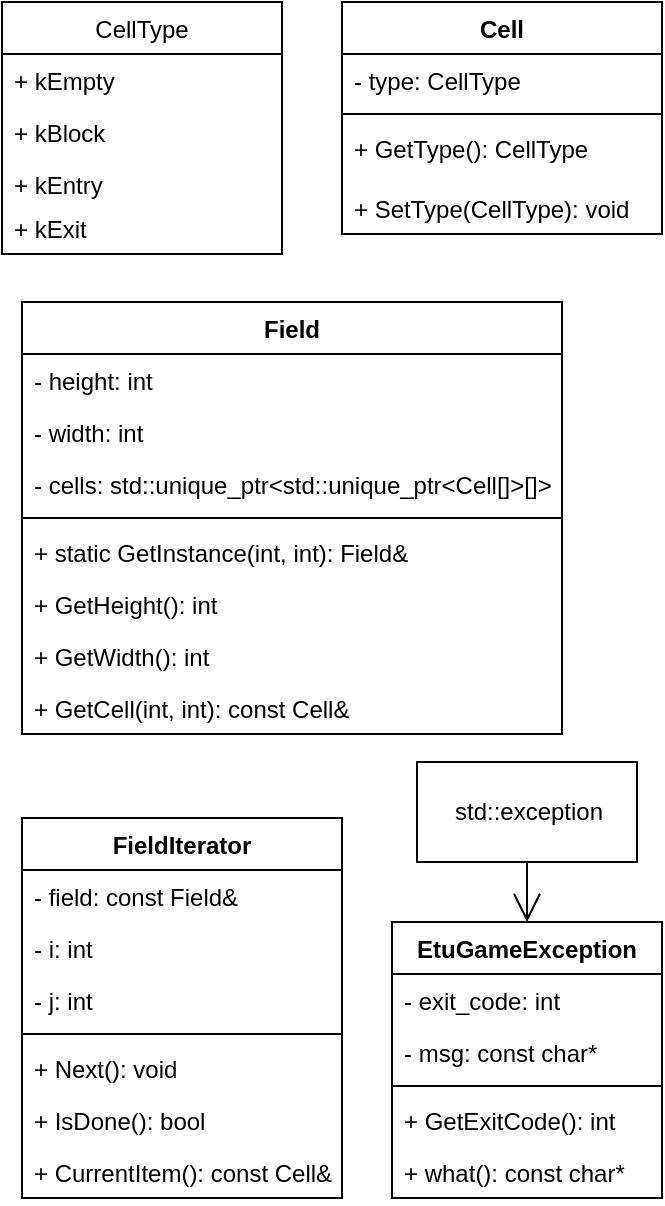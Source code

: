 <mxfile version="13.6.10" type="device"><diagram id="mq5KBS0ESs-r4BjE_1qS" name="Page-1"><mxGraphModel dx="458" dy="739" grid="1" gridSize="10" guides="1" tooltips="1" connect="1" arrows="1" fold="1" page="1" pageScale="1" pageWidth="850" pageHeight="1100" math="0" shadow="0"><root><mxCell id="0"/><mxCell id="1" parent="0"/><mxCell id="cWCESIkZc-lMc2K9zcdu-36" value="std::exception" style="html=1;glass=0;strokeColor=#000000;" vertex="1" parent="1"><mxGeometry x="207.5" y="380" width="110" height="50" as="geometry"/></mxCell><mxCell id="cWCESIkZc-lMc2K9zcdu-48" value="" style="endArrow=open;endFill=1;endSize=12;html=1;" edge="1" parent="1" source="cWCESIkZc-lMc2K9zcdu-36" target="cWCESIkZc-lMc2K9zcdu-37"><mxGeometry width="160" relative="1" as="geometry"><mxPoint x="330" y="670" as="sourcePoint"/><mxPoint x="490" y="670" as="targetPoint"/></mxGeometry></mxCell><mxCell id="cWCESIkZc-lMc2K9zcdu-12" value="CellType" style="swimlane;fontStyle=0;childLayout=stackLayout;horizontal=1;startSize=26;fillColor=none;horizontalStack=0;resizeParent=1;resizeParentMax=0;resizeLast=0;collapsible=1;marginBottom=0;glass=0;strokeColor=#000000;" vertex="1" parent="1"><mxGeometry width="140" height="126" as="geometry"/></mxCell><mxCell id="cWCESIkZc-lMc2K9zcdu-13" value="+ kEmpty" style="text;strokeColor=none;fillColor=none;align=left;verticalAlign=top;spacingLeft=4;spacingRight=4;overflow=hidden;rotatable=0;points=[[0,0.5],[1,0.5]];portConstraint=eastwest;" vertex="1" parent="cWCESIkZc-lMc2K9zcdu-12"><mxGeometry y="26" width="140" height="26" as="geometry"/></mxCell><mxCell id="cWCESIkZc-lMc2K9zcdu-14" value="+ kBlock" style="text;strokeColor=none;fillColor=none;align=left;verticalAlign=top;spacingLeft=4;spacingRight=4;overflow=hidden;rotatable=0;points=[[0,0.5],[1,0.5]];portConstraint=eastwest;" vertex="1" parent="cWCESIkZc-lMc2K9zcdu-12"><mxGeometry y="52" width="140" height="26" as="geometry"/></mxCell><mxCell id="cWCESIkZc-lMc2K9zcdu-15" value="+ kEntry" style="text;strokeColor=none;fillColor=none;align=left;verticalAlign=top;spacingLeft=4;spacingRight=4;overflow=hidden;rotatable=0;points=[[0,0.5],[1,0.5]];portConstraint=eastwest;" vertex="1" parent="cWCESIkZc-lMc2K9zcdu-12"><mxGeometry y="78" width="140" height="22" as="geometry"/></mxCell><mxCell id="cWCESIkZc-lMc2K9zcdu-16" value="+ kExit" style="text;strokeColor=none;fillColor=none;align=left;verticalAlign=top;spacingLeft=4;spacingRight=4;overflow=hidden;rotatable=0;points=[[0,0.5],[1,0.5]];portConstraint=eastwest;glass=0;" vertex="1" parent="cWCESIkZc-lMc2K9zcdu-12"><mxGeometry y="100" width="140" height="26" as="geometry"/></mxCell><mxCell id="cWCESIkZc-lMc2K9zcdu-1" value="Cell" style="swimlane;fontStyle=1;align=center;verticalAlign=top;childLayout=stackLayout;horizontal=1;startSize=26;horizontalStack=0;resizeParent=1;resizeParentMax=0;resizeLast=0;collapsible=1;marginBottom=0;" vertex="1" parent="1"><mxGeometry x="170" width="160" height="116" as="geometry"/></mxCell><mxCell id="cWCESIkZc-lMc2K9zcdu-2" value="- type: CellType" style="text;strokeColor=none;fillColor=none;align=left;verticalAlign=top;spacingLeft=4;spacingRight=4;overflow=hidden;rotatable=0;points=[[0,0.5],[1,0.5]];portConstraint=eastwest;" vertex="1" parent="cWCESIkZc-lMc2K9zcdu-1"><mxGeometry y="26" width="160" height="26" as="geometry"/></mxCell><mxCell id="cWCESIkZc-lMc2K9zcdu-3" value="" style="line;strokeWidth=1;fillColor=none;align=left;verticalAlign=middle;spacingTop=-1;spacingLeft=3;spacingRight=3;rotatable=0;labelPosition=right;points=[];portConstraint=eastwest;" vertex="1" parent="cWCESIkZc-lMc2K9zcdu-1"><mxGeometry y="52" width="160" height="8" as="geometry"/></mxCell><mxCell id="cWCESIkZc-lMc2K9zcdu-4" value="+ GetType(): CellType" style="text;strokeColor=none;fillColor=none;align=left;verticalAlign=top;spacingLeft=4;spacingRight=4;overflow=hidden;rotatable=0;points=[[0,0.5],[1,0.5]];portConstraint=eastwest;" vertex="1" parent="cWCESIkZc-lMc2K9zcdu-1"><mxGeometry y="60" width="160" height="30" as="geometry"/></mxCell><mxCell id="cWCESIkZc-lMc2K9zcdu-17" value="+ SetType(CellType): void" style="text;strokeColor=none;fillColor=none;align=left;verticalAlign=top;spacingLeft=4;spacingRight=4;overflow=hidden;rotatable=0;points=[[0,0.5],[1,0.5]];portConstraint=eastwest;glass=0;" vertex="1" parent="cWCESIkZc-lMc2K9zcdu-1"><mxGeometry y="90" width="160" height="26" as="geometry"/></mxCell><mxCell id="cWCESIkZc-lMc2K9zcdu-18" value="Field" style="swimlane;fontStyle=1;align=center;verticalAlign=top;childLayout=stackLayout;horizontal=1;startSize=26;horizontalStack=0;resizeParent=1;resizeParentMax=0;resizeLast=0;collapsible=1;marginBottom=0;glass=0;strokeColor=#000000;" vertex="1" parent="1"><mxGeometry x="10" y="150" width="270" height="216" as="geometry"/></mxCell><mxCell id="cWCESIkZc-lMc2K9zcdu-19" value="- height: int" style="text;strokeColor=none;fillColor=none;align=left;verticalAlign=top;spacingLeft=4;spacingRight=4;overflow=hidden;rotatable=0;points=[[0,0.5],[1,0.5]];portConstraint=eastwest;" vertex="1" parent="cWCESIkZc-lMc2K9zcdu-18"><mxGeometry y="26" width="270" height="26" as="geometry"/></mxCell><mxCell id="cWCESIkZc-lMc2K9zcdu-22" value="- width: int" style="text;strokeColor=none;fillColor=none;align=left;verticalAlign=top;spacingLeft=4;spacingRight=4;overflow=hidden;rotatable=0;points=[[0,0.5],[1,0.5]];portConstraint=eastwest;glass=0;" vertex="1" parent="cWCESIkZc-lMc2K9zcdu-18"><mxGeometry y="52" width="270" height="26" as="geometry"/></mxCell><mxCell id="cWCESIkZc-lMc2K9zcdu-23" value="- cells: std::unique_ptr&lt;std::unique_ptr&lt;Cell[]&gt;[]&gt;" style="text;strokeColor=none;fillColor=none;align=left;verticalAlign=top;spacingLeft=4;spacingRight=4;overflow=hidden;rotatable=0;points=[[0,0.5],[1,0.5]];portConstraint=eastwest;glass=0;" vertex="1" parent="cWCESIkZc-lMc2K9zcdu-18"><mxGeometry y="78" width="270" height="26" as="geometry"/></mxCell><mxCell id="cWCESIkZc-lMc2K9zcdu-20" value="" style="line;strokeWidth=1;fillColor=none;align=left;verticalAlign=middle;spacingTop=-1;spacingLeft=3;spacingRight=3;rotatable=0;labelPosition=right;points=[];portConstraint=eastwest;" vertex="1" parent="cWCESIkZc-lMc2K9zcdu-18"><mxGeometry y="104" width="270" height="8" as="geometry"/></mxCell><mxCell id="cWCESIkZc-lMc2K9zcdu-21" value="+ static GetInstance(int, int): Field&amp;" style="text;strokeColor=none;fillColor=none;align=left;verticalAlign=top;spacingLeft=4;spacingRight=4;overflow=hidden;rotatable=0;points=[[0,0.5],[1,0.5]];portConstraint=eastwest;" vertex="1" parent="cWCESIkZc-lMc2K9zcdu-18"><mxGeometry y="112" width="270" height="26" as="geometry"/></mxCell><mxCell id="cWCESIkZc-lMc2K9zcdu-26" value="+ GetHeight(): int" style="text;strokeColor=none;fillColor=none;align=left;verticalAlign=top;spacingLeft=4;spacingRight=4;overflow=hidden;rotatable=0;points=[[0,0.5],[1,0.5]];portConstraint=eastwest;glass=0;" vertex="1" parent="cWCESIkZc-lMc2K9zcdu-18"><mxGeometry y="138" width="270" height="26" as="geometry"/></mxCell><mxCell id="cWCESIkZc-lMc2K9zcdu-25" value="+ GetWidth(): int" style="text;strokeColor=none;fillColor=none;align=left;verticalAlign=top;spacingLeft=4;spacingRight=4;overflow=hidden;rotatable=0;points=[[0,0.5],[1,0.5]];portConstraint=eastwest;glass=0;" vertex="1" parent="cWCESIkZc-lMc2K9zcdu-18"><mxGeometry y="164" width="270" height="26" as="geometry"/></mxCell><mxCell id="cWCESIkZc-lMc2K9zcdu-27" value="+ GetCell(int, int): const Cell&amp;" style="text;strokeColor=none;fillColor=none;align=left;verticalAlign=top;spacingLeft=4;spacingRight=4;overflow=hidden;rotatable=0;points=[[0,0.5],[1,0.5]];portConstraint=eastwest;glass=0;" vertex="1" parent="cWCESIkZc-lMc2K9zcdu-18"><mxGeometry y="190" width="270" height="26" as="geometry"/></mxCell><mxCell id="cWCESIkZc-lMc2K9zcdu-37" value="EtuGameException" style="swimlane;fontStyle=1;align=center;verticalAlign=top;childLayout=stackLayout;horizontal=1;startSize=26;horizontalStack=0;resizeParent=1;resizeParentMax=0;resizeLast=0;collapsible=1;marginBottom=0;glass=0;strokeColor=#000000;" vertex="1" parent="1"><mxGeometry x="195" y="460" width="135" height="138" as="geometry"/></mxCell><mxCell id="cWCESIkZc-lMc2K9zcdu-38" value="- exit_code: int" style="text;strokeColor=none;fillColor=none;align=left;verticalAlign=top;spacingLeft=4;spacingRight=4;overflow=hidden;rotatable=0;points=[[0,0.5],[1,0.5]];portConstraint=eastwest;" vertex="1" parent="cWCESIkZc-lMc2K9zcdu-37"><mxGeometry y="26" width="135" height="26" as="geometry"/></mxCell><mxCell id="cWCESIkZc-lMc2K9zcdu-41" value="- msg: const char*" style="text;strokeColor=none;fillColor=none;align=left;verticalAlign=top;spacingLeft=4;spacingRight=4;overflow=hidden;rotatable=0;points=[[0,0.5],[1,0.5]];portConstraint=eastwest;glass=0;" vertex="1" parent="cWCESIkZc-lMc2K9zcdu-37"><mxGeometry y="52" width="135" height="26" as="geometry"/></mxCell><mxCell id="cWCESIkZc-lMc2K9zcdu-39" value="" style="line;strokeWidth=1;fillColor=none;align=left;verticalAlign=middle;spacingTop=-1;spacingLeft=3;spacingRight=3;rotatable=0;labelPosition=right;points=[];portConstraint=eastwest;" vertex="1" parent="cWCESIkZc-lMc2K9zcdu-37"><mxGeometry y="78" width="135" height="8" as="geometry"/></mxCell><mxCell id="cWCESIkZc-lMc2K9zcdu-40" value="+ GetExitCode(): int" style="text;strokeColor=none;fillColor=none;align=left;verticalAlign=top;spacingLeft=4;spacingRight=4;overflow=hidden;rotatable=0;points=[[0,0.5],[1,0.5]];portConstraint=eastwest;" vertex="1" parent="cWCESIkZc-lMc2K9zcdu-37"><mxGeometry y="86" width="135" height="26" as="geometry"/></mxCell><mxCell id="cWCESIkZc-lMc2K9zcdu-42" value="+ what(): const char*" style="text;strokeColor=none;fillColor=none;align=left;verticalAlign=top;spacingLeft=4;spacingRight=4;overflow=hidden;rotatable=0;points=[[0,0.5],[1,0.5]];portConstraint=eastwest;glass=0;" vertex="1" parent="cWCESIkZc-lMc2K9zcdu-37"><mxGeometry y="112" width="135" height="26" as="geometry"/></mxCell><mxCell id="cWCESIkZc-lMc2K9zcdu-28" value="FieldIterator" style="swimlane;fontStyle=1;align=center;verticalAlign=top;childLayout=stackLayout;horizontal=1;startSize=26;horizontalStack=0;resizeParent=1;resizeParentMax=0;resizeLast=0;collapsible=1;marginBottom=0;glass=0;strokeColor=#000000;" vertex="1" parent="1"><mxGeometry x="10" y="408" width="160" height="190" as="geometry"/></mxCell><mxCell id="cWCESIkZc-lMc2K9zcdu-29" value="- field: const Field&amp;" style="text;strokeColor=none;fillColor=none;align=left;verticalAlign=top;spacingLeft=4;spacingRight=4;overflow=hidden;rotatable=0;points=[[0,0.5],[1,0.5]];portConstraint=eastwest;" vertex="1" parent="cWCESIkZc-lMc2K9zcdu-28"><mxGeometry y="26" width="160" height="26" as="geometry"/></mxCell><mxCell id="cWCESIkZc-lMc2K9zcdu-32" value="- i: int" style="text;strokeColor=none;fillColor=none;align=left;verticalAlign=top;spacingLeft=4;spacingRight=4;overflow=hidden;rotatable=0;points=[[0,0.5],[1,0.5]];portConstraint=eastwest;glass=0;" vertex="1" parent="cWCESIkZc-lMc2K9zcdu-28"><mxGeometry y="52" width="160" height="26" as="geometry"/></mxCell><mxCell id="cWCESIkZc-lMc2K9zcdu-34" value="- j: int" style="text;strokeColor=none;fillColor=none;align=left;verticalAlign=top;spacingLeft=4;spacingRight=4;overflow=hidden;rotatable=0;points=[[0,0.5],[1,0.5]];portConstraint=eastwest;glass=0;" vertex="1" parent="cWCESIkZc-lMc2K9zcdu-28"><mxGeometry y="78" width="160" height="26" as="geometry"/></mxCell><mxCell id="cWCESIkZc-lMc2K9zcdu-30" value="" style="line;strokeWidth=1;fillColor=none;align=left;verticalAlign=middle;spacingTop=-1;spacingLeft=3;spacingRight=3;rotatable=0;labelPosition=right;points=[];portConstraint=eastwest;" vertex="1" parent="cWCESIkZc-lMc2K9zcdu-28"><mxGeometry y="104" width="160" height="8" as="geometry"/></mxCell><mxCell id="cWCESIkZc-lMc2K9zcdu-33" value="+ Next(): void" style="text;strokeColor=none;fillColor=none;align=left;verticalAlign=top;spacingLeft=4;spacingRight=4;overflow=hidden;rotatable=0;points=[[0,0.5],[1,0.5]];portConstraint=eastwest;glass=0;" vertex="1" parent="cWCESIkZc-lMc2K9zcdu-28"><mxGeometry y="112" width="160" height="26" as="geometry"/></mxCell><mxCell id="cWCESIkZc-lMc2K9zcdu-35" value="+ IsDone(): bool" style="text;strokeColor=none;fillColor=none;align=left;verticalAlign=top;spacingLeft=4;spacingRight=4;overflow=hidden;rotatable=0;points=[[0,0.5],[1,0.5]];portConstraint=eastwest;glass=0;" vertex="1" parent="cWCESIkZc-lMc2K9zcdu-28"><mxGeometry y="138" width="160" height="26" as="geometry"/></mxCell><mxCell id="cWCESIkZc-lMc2K9zcdu-31" value="+ CurrentItem(): const Cell&amp;" style="text;strokeColor=none;fillColor=none;align=left;verticalAlign=top;spacingLeft=4;spacingRight=4;overflow=hidden;rotatable=0;points=[[0,0.5],[1,0.5]];portConstraint=eastwest;" vertex="1" parent="cWCESIkZc-lMc2K9zcdu-28"><mxGeometry y="164" width="160" height="26" as="geometry"/></mxCell></root></mxGraphModel></diagram></mxfile>